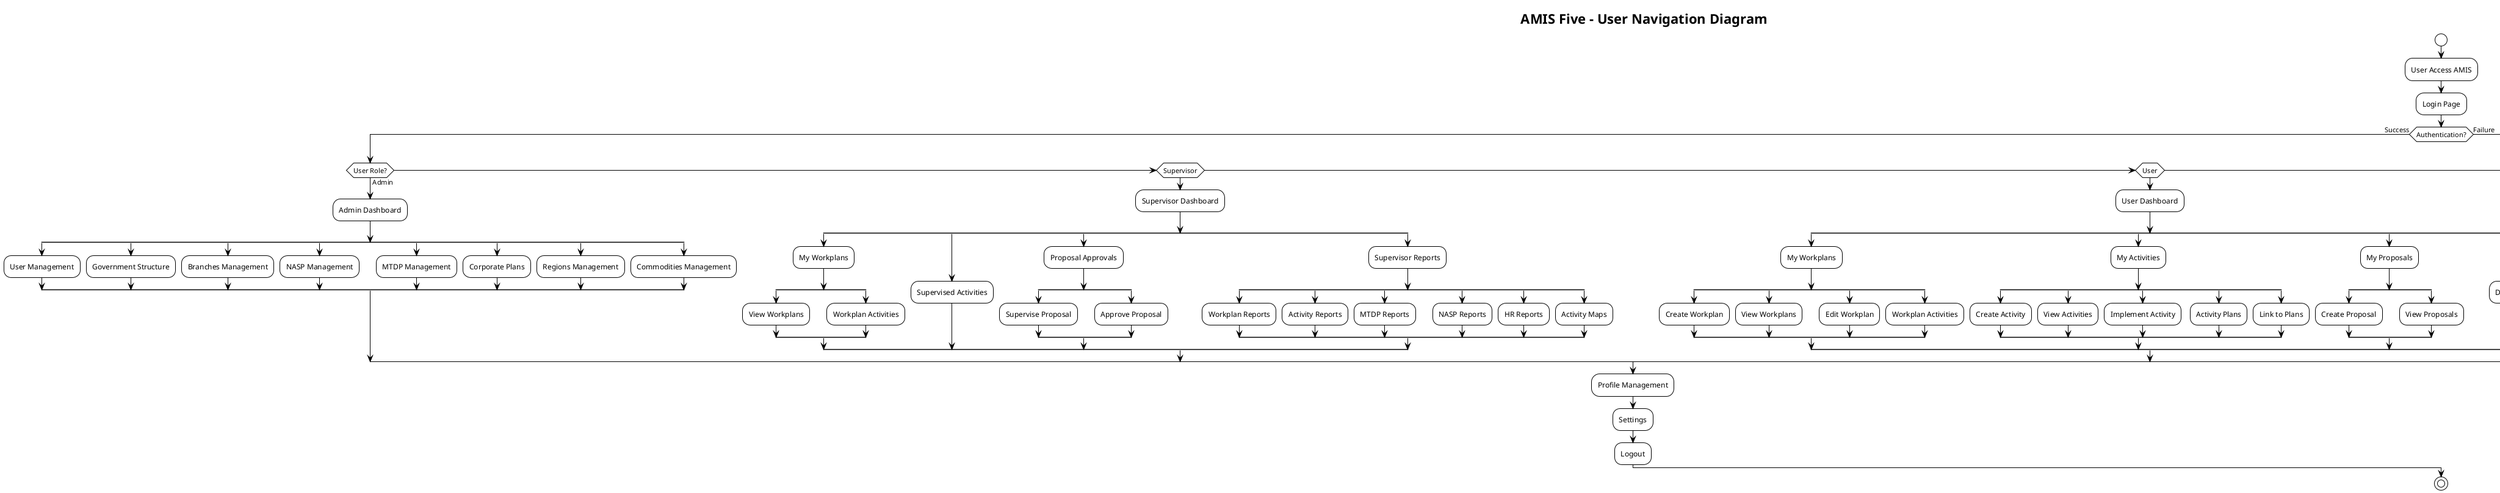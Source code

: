 @startuml AMIS_User_Navigation
!theme plain
title AMIS Five - User Navigation Diagram

start

:User Access AMIS;
:Login Page;

if (Authentication?) then (Success)
    if (User Role?) then (Admin)
        :Admin Dashboard;
        split
            :User Management;
        split again
            :Government Structure;
        split again
            :Branches Management;
        split again
            :NASP Management;
        split again
            :MTDP Management;
        split again
            :Corporate Plans;
        split again
            :Regions Management;
        split again
            :Commodities Management;
        end split
        
    elseif (Supervisor) then
        :Supervisor Dashboard;
        split
            :My Workplans;
            split
                :View Workplans;
            split again
                :Workplan Activities;
            end split
        split again
            :Supervised Activities;
        split again
            :Proposal Approvals;
            split
                :Supervise Proposal;
            split again
                :Approve Proposal;
            end split
        split again
            :Supervisor Reports;
            split
                :Workplan Reports;
            split again
                :Activity Reports;
            split again
                :MTDP Reports;
            split again
                :NASP Reports;
            split again
                :HR Reports;
            split again
                :Activity Maps;
            end split
        end split
        
    elseif (User) then
        :User Dashboard;
        split
            :My Workplans;
            split
                :Create Workplan;
            split again
                :View Workplans;
            split again
                :Edit Workplan;
            split again
                :Workplan Activities;
            end split
        split again
            :My Activities;
            split
                :Create Activity;
            split again
                :View Activities;
            split again
                :Implement Activity;
            split again
                :Activity Plans;
            split again
                :Link to Plans;
            end split
        split again
            :My Proposals;
            split
                :Create Proposal;
            split again
                :View Proposals;
            end split
        split again
            :Documents;
        split again
            :Meetings;
        split again
            :Agreements;
        end split
        
    elseif (M&E Evaluator) then
        :M&E Dashboard;
        split
            :Activities for Rating;
        split again
            :M&E Reports;
        split again
            :Activity Evaluation;
        end split
        
    elseif (Commodity) then
        :Commodity Dashboard;
        split
            :Commodity Production;
        split again
            :Commodity Reports;
        split again
            :Price Trends;
        end split
        
    else (Guest)
        :Guest Dashboard;
        :Read-only Access;
    endif
    
    :Profile Management;
    :Settings;
    :Logout;
    
else (Failure)
    :Login Page;
    stop
endif

stop

@enduml

